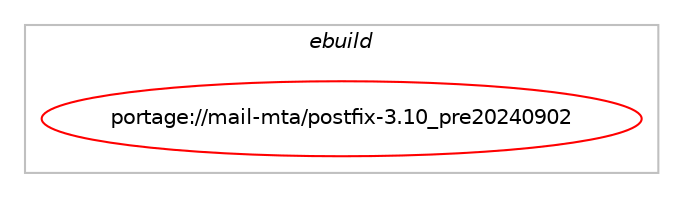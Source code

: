 digraph prolog {

# *************
# Graph options
# *************

newrank=true;
concentrate=true;
compound=true;
graph [rankdir=LR,fontname=Helvetica,fontsize=10,ranksep=1.5];#, ranksep=2.5, nodesep=0.2];
edge  [arrowhead=vee];
node  [fontname=Helvetica,fontsize=10];

# **********
# The ebuild
# **********

subgraph cluster_leftcol {
color=gray;
label=<<i>ebuild</i>>;
id [label="portage://mail-mta/postfix-3.10_pre20240902", color=red, width=4, href="../mail-mta/postfix-3.10_pre20240902.svg"];
}

# ****************
# The dependencies
# ****************

subgraph cluster_midcol {
color=gray;
label=<<i>dependencies</i>>;
subgraph cluster_compile {
fillcolor="#eeeeee";
style=filled;
label=<<i>compile</i>>;
# *** BEGIN UNKNOWN DEPENDENCY TYPE (TODO) ***
# id -> equal(use_conditional_group(positive,berkdb,portage://mail-mta/postfix-3.10_pre20240902,[package_dependency(portage://mail-mta/postfix-3.10_pre20240902,install,no,sys-libs,db,greaterequal,[3.2,,,3.2],any_different_slot,[])]))
# *** END UNKNOWN DEPENDENCY TYPE (TODO) ***

# *** BEGIN UNKNOWN DEPENDENCY TYPE (TODO) ***
# id -> equal(use_conditional_group(positive,cdb,portage://mail-mta/postfix-3.10_pre20240902,[any_of_group([package_dependency(portage://mail-mta/postfix-3.10_pre20240902,install,no,dev-db,tinycdb,greaterequal,[0.76,,,0.76],[],[]),package_dependency(portage://mail-mta/postfix-3.10_pre20240902,install,no,dev-db,cdb,greaterequal,[0.75,,-r4,0.75-r4],[],[])])]))
# *** END UNKNOWN DEPENDENCY TYPE (TODO) ***

# *** BEGIN UNKNOWN DEPENDENCY TYPE (TODO) ***
# id -> equal(use_conditional_group(positive,eai,portage://mail-mta/postfix-3.10_pre20240902,[package_dependency(portage://mail-mta/postfix-3.10_pre20240902,install,no,dev-libs,icu,none,[,,],any_same_slot,[])]))
# *** END UNKNOWN DEPENDENCY TYPE (TODO) ***

# *** BEGIN UNKNOWN DEPENDENCY TYPE (TODO) ***
# id -> equal(use_conditional_group(positive,ldap,portage://mail-mta/postfix-3.10_pre20240902,[package_dependency(portage://mail-mta/postfix-3.10_pre20240902,install,no,net-nds,openldap,none,[,,],any_same_slot,[])]))
# *** END UNKNOWN DEPENDENCY TYPE (TODO) ***

# *** BEGIN UNKNOWN DEPENDENCY TYPE (TODO) ***
# id -> equal(use_conditional_group(positive,ldap-bind,portage://mail-mta/postfix-3.10_pre20240902,[package_dependency(portage://mail-mta/postfix-3.10_pre20240902,install,no,net-nds,openldap,none,[,,],any_same_slot,[use(enable(sasl),none)])]))
# *** END UNKNOWN DEPENDENCY TYPE (TODO) ***

# *** BEGIN UNKNOWN DEPENDENCY TYPE (TODO) ***
# id -> equal(use_conditional_group(positive,lmdb,portage://mail-mta/postfix-3.10_pre20240902,[package_dependency(portage://mail-mta/postfix-3.10_pre20240902,install,no,dev-db,lmdb,greaterequal,[0.9.11,,,0.9.11],any_same_slot,[])]))
# *** END UNKNOWN DEPENDENCY TYPE (TODO) ***

# *** BEGIN UNKNOWN DEPENDENCY TYPE (TODO) ***
# id -> equal(use_conditional_group(positive,mongodb,portage://mail-mta/postfix-3.10_pre20240902,[package_dependency(portage://mail-mta/postfix-3.10_pre20240902,install,no,dev-libs,mongo-c-driver,none,[,,],[],[]),package_dependency(portage://mail-mta/postfix-3.10_pre20240902,install,no,dev-libs,libbson,none,[,,],[],[])]))
# *** END UNKNOWN DEPENDENCY TYPE (TODO) ***

# *** BEGIN UNKNOWN DEPENDENCY TYPE (TODO) ***
# id -> equal(use_conditional_group(positive,mysql,portage://mail-mta/postfix-3.10_pre20240902,[package_dependency(portage://mail-mta/postfix-3.10_pre20240902,install,no,dev-db,mysql-connector-c,none,[,,],[slot(0),equal],[])]))
# *** END UNKNOWN DEPENDENCY TYPE (TODO) ***

# *** BEGIN UNKNOWN DEPENDENCY TYPE (TODO) ***
# id -> equal(use_conditional_group(positive,nis,portage://mail-mta/postfix-3.10_pre20240902,[package_dependency(portage://mail-mta/postfix-3.10_pre20240902,install,no,net-libs,libnsl,none,[,,],any_same_slot,[])]))
# *** END UNKNOWN DEPENDENCY TYPE (TODO) ***

# *** BEGIN UNKNOWN DEPENDENCY TYPE (TODO) ***
# id -> equal(use_conditional_group(positive,pam,portage://mail-mta/postfix-3.10_pre20240902,[package_dependency(portage://mail-mta/postfix-3.10_pre20240902,install,no,sys-libs,pam,none,[,,],[],[])]))
# *** END UNKNOWN DEPENDENCY TYPE (TODO) ***

# *** BEGIN UNKNOWN DEPENDENCY TYPE (TODO) ***
# id -> equal(use_conditional_group(positive,postgres,portage://mail-mta/postfix-3.10_pre20240902,[package_dependency(portage://mail-mta/postfix-3.10_pre20240902,install,no,dev-db,postgresql,none,[,,],any_different_slot,[])]))
# *** END UNKNOWN DEPENDENCY TYPE (TODO) ***

# *** BEGIN UNKNOWN DEPENDENCY TYPE (TODO) ***
# id -> equal(use_conditional_group(positive,sasl,portage://mail-mta/postfix-3.10_pre20240902,[package_dependency(portage://mail-mta/postfix-3.10_pre20240902,install,no,dev-libs,cyrus-sasl,greaterequal,[2,,,2],[],[])]))
# *** END UNKNOWN DEPENDENCY TYPE (TODO) ***

# *** BEGIN UNKNOWN DEPENDENCY TYPE (TODO) ***
# id -> equal(use_conditional_group(positive,sqlite,portage://mail-mta/postfix-3.10_pre20240902,[package_dependency(portage://mail-mta/postfix-3.10_pre20240902,install,no,dev-db,sqlite,none,[,,],[slot(3)],[])]))
# *** END UNKNOWN DEPENDENCY TYPE (TODO) ***

# *** BEGIN UNKNOWN DEPENDENCY TYPE (TODO) ***
# id -> equal(use_conditional_group(positive,ssl,portage://mail-mta/postfix-3.10_pre20240902,[package_dependency(portage://mail-mta/postfix-3.10_pre20240902,install,no,dev-libs,openssl,greaterequal,[1.1.1,,,1.1.1],[slot(0),equal],[])]))
# *** END UNKNOWN DEPENDENCY TYPE (TODO) ***

# *** BEGIN UNKNOWN DEPENDENCY TYPE (TODO) ***
# id -> equal(package_dependency(portage://mail-mta/postfix-3.10_pre20240902,install,no,acct-group,postdrop,none,[,,],[],[]))
# *** END UNKNOWN DEPENDENCY TYPE (TODO) ***

# *** BEGIN UNKNOWN DEPENDENCY TYPE (TODO) ***
# id -> equal(package_dependency(portage://mail-mta/postfix-3.10_pre20240902,install,no,acct-group,postfix,none,[,,],[],[]))
# *** END UNKNOWN DEPENDENCY TYPE (TODO) ***

# *** BEGIN UNKNOWN DEPENDENCY TYPE (TODO) ***
# id -> equal(package_dependency(portage://mail-mta/postfix-3.10_pre20240902,install,no,acct-user,postfix,none,[,,],[],[]))
# *** END UNKNOWN DEPENDENCY TYPE (TODO) ***

# *** BEGIN UNKNOWN DEPENDENCY TYPE (TODO) ***
# id -> equal(package_dependency(portage://mail-mta/postfix-3.10_pre20240902,install,no,dev-lang,perl,none,[,,],[],[]))
# *** END UNKNOWN DEPENDENCY TYPE (TODO) ***

# *** BEGIN UNKNOWN DEPENDENCY TYPE (TODO) ***
# id -> equal(package_dependency(portage://mail-mta/postfix-3.10_pre20240902,install,no,dev-libs,libpcre2,none,[,,],[slot(0)],[]))
# *** END UNKNOWN DEPENDENCY TYPE (TODO) ***

}
subgraph cluster_compileandrun {
fillcolor="#eeeeee";
style=filled;
label=<<i>compile and run</i>>;
}
subgraph cluster_run {
fillcolor="#eeeeee";
style=filled;
label=<<i>run</i>>;
# *** BEGIN UNKNOWN DEPENDENCY TYPE (TODO) ***
# id -> equal(use_conditional_group(positive,berkdb,portage://mail-mta/postfix-3.10_pre20240902,[package_dependency(portage://mail-mta/postfix-3.10_pre20240902,run,no,sys-libs,db,greaterequal,[3.2,,,3.2],any_different_slot,[])]))
# *** END UNKNOWN DEPENDENCY TYPE (TODO) ***

# *** BEGIN UNKNOWN DEPENDENCY TYPE (TODO) ***
# id -> equal(use_conditional_group(positive,cdb,portage://mail-mta/postfix-3.10_pre20240902,[any_of_group([package_dependency(portage://mail-mta/postfix-3.10_pre20240902,run,no,dev-db,tinycdb,greaterequal,[0.76,,,0.76],[],[]),package_dependency(portage://mail-mta/postfix-3.10_pre20240902,run,no,dev-db,cdb,greaterequal,[0.75,,-r4,0.75-r4],[],[])])]))
# *** END UNKNOWN DEPENDENCY TYPE (TODO) ***

# *** BEGIN UNKNOWN DEPENDENCY TYPE (TODO) ***
# id -> equal(use_conditional_group(positive,eai,portage://mail-mta/postfix-3.10_pre20240902,[package_dependency(portage://mail-mta/postfix-3.10_pre20240902,run,no,dev-libs,icu,none,[,,],any_same_slot,[])]))
# *** END UNKNOWN DEPENDENCY TYPE (TODO) ***

# *** BEGIN UNKNOWN DEPENDENCY TYPE (TODO) ***
# id -> equal(use_conditional_group(positive,ldap,portage://mail-mta/postfix-3.10_pre20240902,[package_dependency(portage://mail-mta/postfix-3.10_pre20240902,run,no,net-nds,openldap,none,[,,],any_same_slot,[])]))
# *** END UNKNOWN DEPENDENCY TYPE (TODO) ***

# *** BEGIN UNKNOWN DEPENDENCY TYPE (TODO) ***
# id -> equal(use_conditional_group(positive,ldap-bind,portage://mail-mta/postfix-3.10_pre20240902,[package_dependency(portage://mail-mta/postfix-3.10_pre20240902,run,no,net-nds,openldap,none,[,,],any_same_slot,[use(enable(sasl),none)])]))
# *** END UNKNOWN DEPENDENCY TYPE (TODO) ***

# *** BEGIN UNKNOWN DEPENDENCY TYPE (TODO) ***
# id -> equal(use_conditional_group(positive,lmdb,portage://mail-mta/postfix-3.10_pre20240902,[package_dependency(portage://mail-mta/postfix-3.10_pre20240902,run,no,dev-db,lmdb,greaterequal,[0.9.11,,,0.9.11],any_same_slot,[])]))
# *** END UNKNOWN DEPENDENCY TYPE (TODO) ***

# *** BEGIN UNKNOWN DEPENDENCY TYPE (TODO) ***
# id -> equal(use_conditional_group(positive,memcached,portage://mail-mta/postfix-3.10_pre20240902,[package_dependency(portage://mail-mta/postfix-3.10_pre20240902,run,no,net-misc,memcached,none,[,,],[],[])]))
# *** END UNKNOWN DEPENDENCY TYPE (TODO) ***

# *** BEGIN UNKNOWN DEPENDENCY TYPE (TODO) ***
# id -> equal(use_conditional_group(positive,mongodb,portage://mail-mta/postfix-3.10_pre20240902,[package_dependency(portage://mail-mta/postfix-3.10_pre20240902,run,no,dev-libs,mongo-c-driver,none,[,,],[],[]),package_dependency(portage://mail-mta/postfix-3.10_pre20240902,run,no,dev-libs,libbson,none,[,,],[],[])]))
# *** END UNKNOWN DEPENDENCY TYPE (TODO) ***

# *** BEGIN UNKNOWN DEPENDENCY TYPE (TODO) ***
# id -> equal(use_conditional_group(positive,mysql,portage://mail-mta/postfix-3.10_pre20240902,[package_dependency(portage://mail-mta/postfix-3.10_pre20240902,run,no,dev-db,mysql-connector-c,none,[,,],[slot(0),equal],[])]))
# *** END UNKNOWN DEPENDENCY TYPE (TODO) ***

# *** BEGIN UNKNOWN DEPENDENCY TYPE (TODO) ***
# id -> equal(use_conditional_group(positive,nis,portage://mail-mta/postfix-3.10_pre20240902,[package_dependency(portage://mail-mta/postfix-3.10_pre20240902,run,no,net-libs,libnsl,none,[,,],any_same_slot,[])]))
# *** END UNKNOWN DEPENDENCY TYPE (TODO) ***

# *** BEGIN UNKNOWN DEPENDENCY TYPE (TODO) ***
# id -> equal(use_conditional_group(positive,pam,portage://mail-mta/postfix-3.10_pre20240902,[package_dependency(portage://mail-mta/postfix-3.10_pre20240902,run,no,sys-libs,pam,none,[,,],[],[])]))
# *** END UNKNOWN DEPENDENCY TYPE (TODO) ***

# *** BEGIN UNKNOWN DEPENDENCY TYPE (TODO) ***
# id -> equal(use_conditional_group(positive,postgres,portage://mail-mta/postfix-3.10_pre20240902,[package_dependency(portage://mail-mta/postfix-3.10_pre20240902,run,no,dev-db,postgresql,none,[,,],any_different_slot,[])]))
# *** END UNKNOWN DEPENDENCY TYPE (TODO) ***

# *** BEGIN UNKNOWN DEPENDENCY TYPE (TODO) ***
# id -> equal(use_conditional_group(positive,sasl,portage://mail-mta/postfix-3.10_pre20240902,[package_dependency(portage://mail-mta/postfix-3.10_pre20240902,run,no,dev-libs,cyrus-sasl,greaterequal,[2,,,2],[],[])]))
# *** END UNKNOWN DEPENDENCY TYPE (TODO) ***

# *** BEGIN UNKNOWN DEPENDENCY TYPE (TODO) ***
# id -> equal(use_conditional_group(positive,selinux,portage://mail-mta/postfix-3.10_pre20240902,[package_dependency(portage://mail-mta/postfix-3.10_pre20240902,run,no,sec-policy,selinux-postfix,none,[,,],[],[])]))
# *** END UNKNOWN DEPENDENCY TYPE (TODO) ***

# *** BEGIN UNKNOWN DEPENDENCY TYPE (TODO) ***
# id -> equal(use_conditional_group(positive,sqlite,portage://mail-mta/postfix-3.10_pre20240902,[package_dependency(portage://mail-mta/postfix-3.10_pre20240902,run,no,dev-db,sqlite,none,[,,],[slot(3)],[])]))
# *** END UNKNOWN DEPENDENCY TYPE (TODO) ***

# *** BEGIN UNKNOWN DEPENDENCY TYPE (TODO) ***
# id -> equal(use_conditional_group(positive,ssl,portage://mail-mta/postfix-3.10_pre20240902,[package_dependency(portage://mail-mta/postfix-3.10_pre20240902,run,no,dev-libs,openssl,greaterequal,[1.1.1,,,1.1.1],[slot(0),equal],[])]))
# *** END UNKNOWN DEPENDENCY TYPE (TODO) ***

# *** BEGIN UNKNOWN DEPENDENCY TYPE (TODO) ***
# id -> equal(package_dependency(portage://mail-mta/postfix-3.10_pre20240902,run,no,acct-group,postdrop,none,[,,],[],[]))
# *** END UNKNOWN DEPENDENCY TYPE (TODO) ***

# *** BEGIN UNKNOWN DEPENDENCY TYPE (TODO) ***
# id -> equal(package_dependency(portage://mail-mta/postfix-3.10_pre20240902,run,no,acct-group,postfix,none,[,,],[],[]))
# *** END UNKNOWN DEPENDENCY TYPE (TODO) ***

# *** BEGIN UNKNOWN DEPENDENCY TYPE (TODO) ***
# id -> equal(package_dependency(portage://mail-mta/postfix-3.10_pre20240902,run,no,acct-user,postfix,none,[,,],[],[]))
# *** END UNKNOWN DEPENDENCY TYPE (TODO) ***

# *** BEGIN UNKNOWN DEPENDENCY TYPE (TODO) ***
# id -> equal(package_dependency(portage://mail-mta/postfix-3.10_pre20240902,run,no,dev-lang,perl,none,[,,],[],[]))
# *** END UNKNOWN DEPENDENCY TYPE (TODO) ***

# *** BEGIN UNKNOWN DEPENDENCY TYPE (TODO) ***
# id -> equal(package_dependency(portage://mail-mta/postfix-3.10_pre20240902,run,no,dev-libs,libpcre2,none,[,,],[slot(0)],[]))
# *** END UNKNOWN DEPENDENCY TYPE (TODO) ***

# *** BEGIN UNKNOWN DEPENDENCY TYPE (TODO) ***
# id -> equal(package_dependency(portage://mail-mta/postfix-3.10_pre20240902,run,no,net-mail,mailbase,none,[,,],[],[]))
# *** END UNKNOWN DEPENDENCY TYPE (TODO) ***

# *** BEGIN UNKNOWN DEPENDENCY TYPE (TODO) ***
# id -> equal(package_dependency(portage://mail-mta/postfix-3.10_pre20240902,run,weak,mail-mta,courier,none,[,,],[],[]))
# *** END UNKNOWN DEPENDENCY TYPE (TODO) ***

# *** BEGIN UNKNOWN DEPENDENCY TYPE (TODO) ***
# id -> equal(package_dependency(portage://mail-mta/postfix-3.10_pre20240902,run,weak,mail-mta,esmtp,none,[,,],[],[]))
# *** END UNKNOWN DEPENDENCY TYPE (TODO) ***

# *** BEGIN UNKNOWN DEPENDENCY TYPE (TODO) ***
# id -> equal(package_dependency(portage://mail-mta/postfix-3.10_pre20240902,run,weak,mail-mta,exim,none,[,,],[],[]))
# *** END UNKNOWN DEPENDENCY TYPE (TODO) ***

# *** BEGIN UNKNOWN DEPENDENCY TYPE (TODO) ***
# id -> equal(package_dependency(portage://mail-mta/postfix-3.10_pre20240902,run,weak,mail-mta,msmtp,none,[,,],[],[use(enable(mta),none)]))
# *** END UNKNOWN DEPENDENCY TYPE (TODO) ***

# *** BEGIN UNKNOWN DEPENDENCY TYPE (TODO) ***
# id -> equal(package_dependency(portage://mail-mta/postfix-3.10_pre20240902,run,weak,mail-mta,netqmail,none,[,,],[],[]))
# *** END UNKNOWN DEPENDENCY TYPE (TODO) ***

# *** BEGIN UNKNOWN DEPENDENCY TYPE (TODO) ***
# id -> equal(package_dependency(portage://mail-mta/postfix-3.10_pre20240902,run,weak,mail-mta,nullmailer,none,[,,],[],[]))
# *** END UNKNOWN DEPENDENCY TYPE (TODO) ***

# *** BEGIN UNKNOWN DEPENDENCY TYPE (TODO) ***
# id -> equal(package_dependency(portage://mail-mta/postfix-3.10_pre20240902,run,weak,mail-mta,opensmtpd,none,[,,],[],[]))
# *** END UNKNOWN DEPENDENCY TYPE (TODO) ***

# *** BEGIN UNKNOWN DEPENDENCY TYPE (TODO) ***
# id -> equal(package_dependency(portage://mail-mta/postfix-3.10_pre20240902,run,weak,mail-mta,sendmail,none,[,,],[],[]))
# *** END UNKNOWN DEPENDENCY TYPE (TODO) ***

# *** BEGIN UNKNOWN DEPENDENCY TYPE (TODO) ***
# id -> equal(package_dependency(portage://mail-mta/postfix-3.10_pre20240902,run,weak,mail-mta,ssmtp,none,[,,],[],[use(enable(mta),none)]))
# *** END UNKNOWN DEPENDENCY TYPE (TODO) ***

}
}

# **************
# The candidates
# **************

subgraph cluster_choices {
rank=same;
color=gray;
label=<<i>candidates</i>>;

}

}
